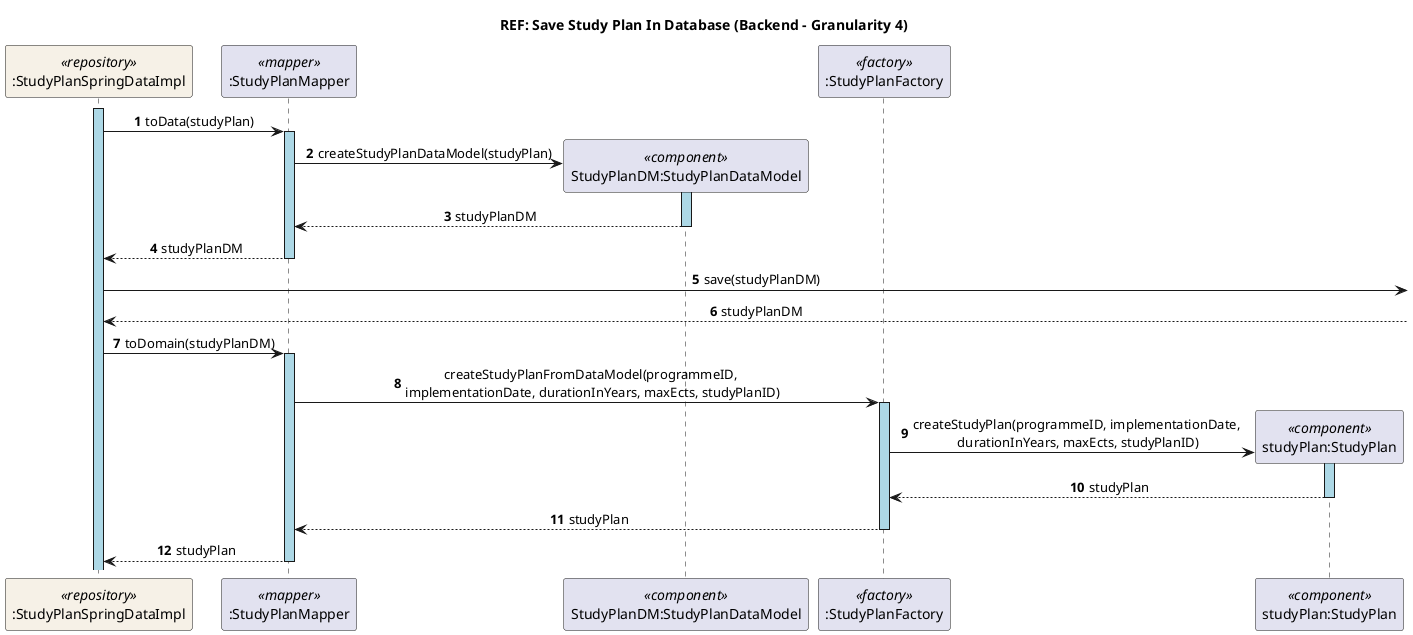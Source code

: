 @startuml
title REF: Save Study Plan In Database (Backend - Granularity 4)
skinparam sequenceLifeLineBackgroundColor lightblue
skinparam sequenceMessageAlign center
autonumber

participant ":StudyPlanSpringDataImpl" as StudyPlanRepository <<repository>> #F6F1E7
participant ":StudyPlanMapper" as StudyPlanMapper <<mapper>>
participant "StudyPlanDM:StudyPlanDataModel" as StudyPlanDataModel <<component>>
participant ":StudyPlanFactory" as StudyPlanFactory <<factory>>
participant "studyPlan:StudyPlan" as StudyPlan <<component>>

activate StudyPlanRepository
StudyPlanRepository -> StudyPlanMapper ++: toData(studyPlan)

StudyPlanMapper -> StudyPlanDataModel**: createStudyPlanDataModel(studyPlan)
activate StudyPlanDataModel
StudyPlanDataModel --> StudyPlanMapper --: studyPlanDM
StudyPlanMapper --> StudyPlanRepository --: studyPlanDM

StudyPlanRepository -> : save(studyPlanDM)
StudyPlanRepository <-- : studyPlanDM

StudyPlanRepository -> StudyPlanMapper++ : toDomain(studyPlanDM)
StudyPlanMapper -> StudyPlanFactory++ : createStudyPlanFromDataModel(programmeID, \nimplementationDate, durationInYears, maxEcts, studyPlanID)
StudyPlanFactory -> StudyPlan** : createStudyPlan(programmeID, implementationDate, \ndurationInYears, maxEcts, studyPlanID)
activate StudyPlan
StudyPlan --> StudyPlanFactory --: studyPlan
StudyPlanFactory --> StudyPlanMapper --: studyPlan
StudyPlanMapper --> StudyPlanRepository --: studyPlan
@enduml